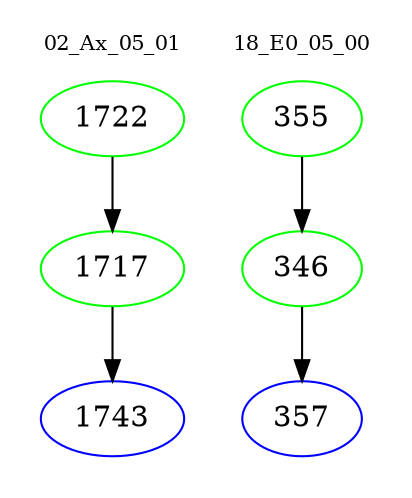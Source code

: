 digraph{
subgraph cluster_0 {
color = white
label = "02_Ax_05_01";
fontsize=10;
T0_1722 [label="1722", color="green"]
T0_1722 -> T0_1717 [color="black"]
T0_1717 [label="1717", color="green"]
T0_1717 -> T0_1743 [color="black"]
T0_1743 [label="1743", color="blue"]
}
subgraph cluster_1 {
color = white
label = "18_E0_05_00";
fontsize=10;
T1_355 [label="355", color="green"]
T1_355 -> T1_346 [color="black"]
T1_346 [label="346", color="green"]
T1_346 -> T1_357 [color="black"]
T1_357 [label="357", color="blue"]
}
}
